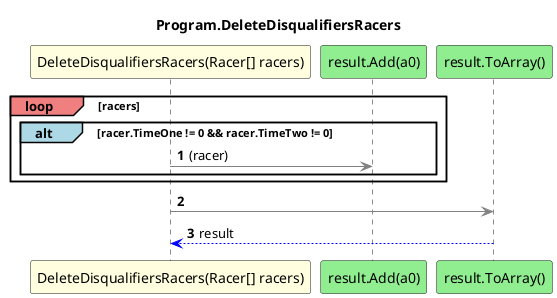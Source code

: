@startuml Program.DeleteDisqualifiersRacers
title Program.DeleteDisqualifiersRacers
participant "DeleteDisqualifiersRacers(Racer[] racers)" as DeleteDisqualifiersRacers_p0 #LightYellow
participant "result.Add(a0)" as result_Add_a0 #LightGreen
participant "result.ToArray()" as result_ToArray #LightGreen
autonumber
loop#LightCoral racers
    alt#LightBlue racer.TimeOne != 0 && racer.TimeTwo != 0
        DeleteDisqualifiersRacers_p0 -[#grey]> result_Add_a0 : (racer)
    end
end
DeleteDisqualifiersRacers_p0 -[#grey]> result_ToArray
result_ToArray -[#blue]-> DeleteDisqualifiersRacers_p0 : result
@enduml
